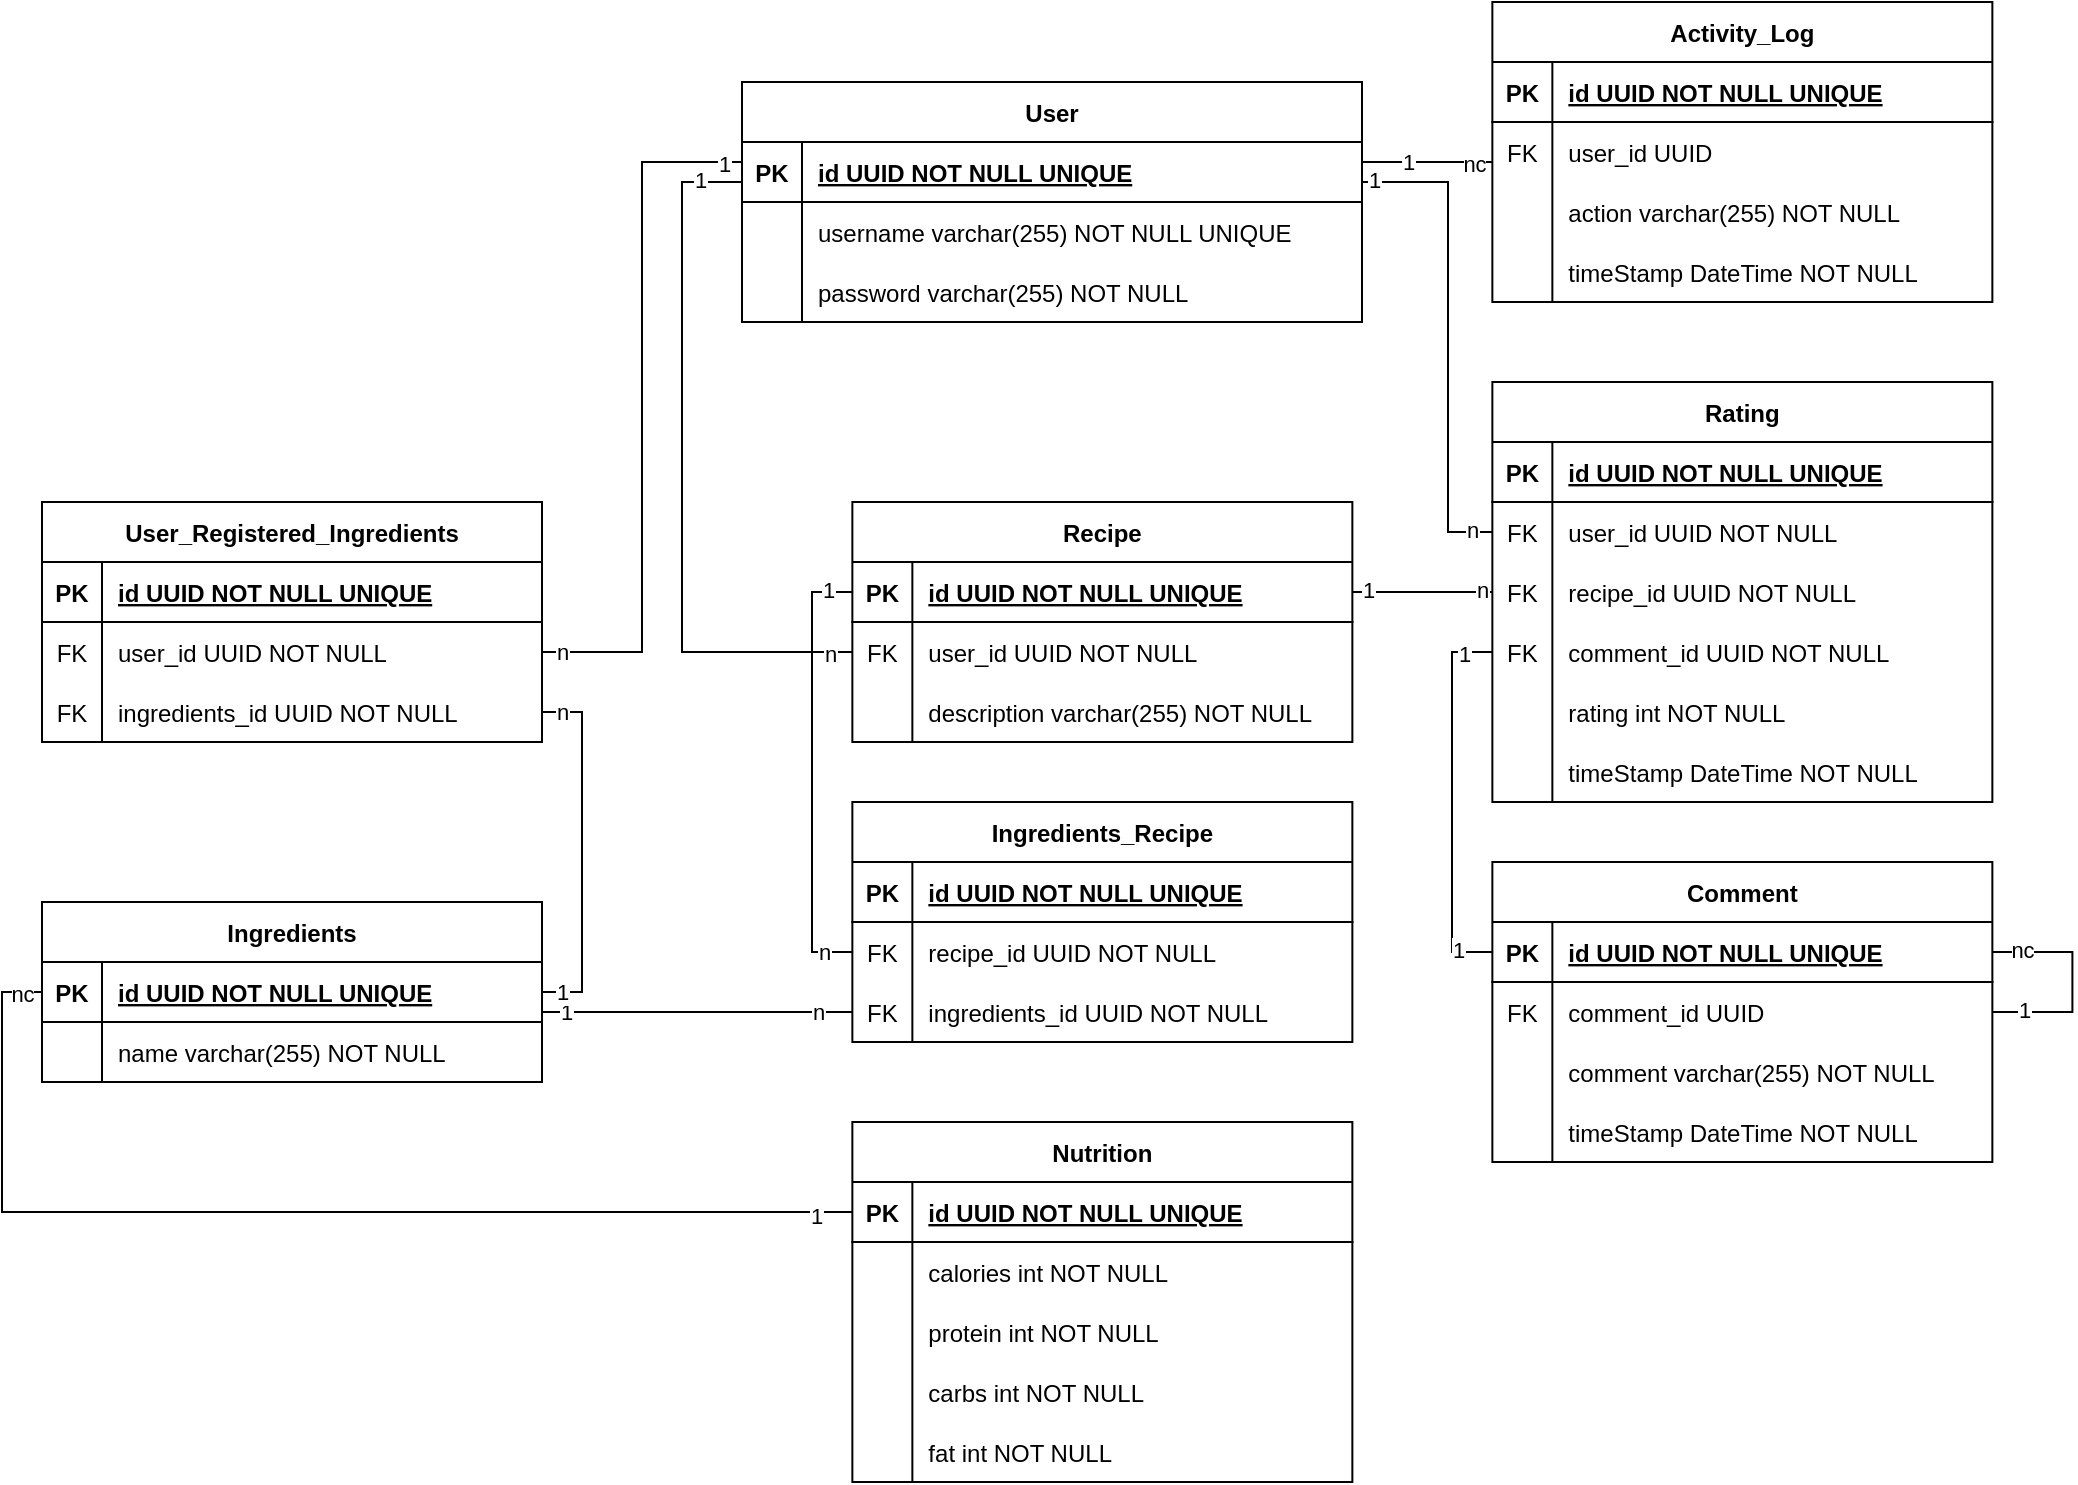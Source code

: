 <mxfile version="14.1.8" type="device"><diagram id="R2lEEEUBdFMjLlhIrx00" name="Page-1"><mxGraphModel dx="2557" dy="-127" grid="1" gridSize="10" guides="1" tooltips="1" connect="1" arrows="1" fold="1" page="1" pageScale="1" pageWidth="850" pageHeight="1100" math="0" shadow="0" extFonts="Permanent Marker^https://fonts.googleapis.com/css?family=Permanent+Marker"><root><mxCell id="0"/><mxCell id="1" parent="0"/><mxCell id="aI4nKZNqX7r0_cnOi6eB-263" value="Activity_Log" style="shape=table;startSize=30;container=1;collapsible=1;childLayout=tableLayout;fixedRows=1;rowLines=0;fontStyle=1;align=center;resizeLast=1;" parent="1" vertex="1"><mxGeometry x="245.18" y="1320" width="250" height="150" as="geometry"/></mxCell><mxCell id="aI4nKZNqX7r0_cnOi6eB-264" value="" style="shape=partialRectangle;collapsible=0;dropTarget=0;pointerEvents=0;fillColor=none;points=[[0,0.5],[1,0.5]];portConstraint=eastwest;top=0;left=0;right=0;bottom=1;" parent="aI4nKZNqX7r0_cnOi6eB-263" vertex="1"><mxGeometry y="30" width="250" height="30" as="geometry"/></mxCell><mxCell id="aI4nKZNqX7r0_cnOi6eB-265" value="PK" style="shape=partialRectangle;overflow=hidden;connectable=0;fillColor=none;top=0;left=0;bottom=0;right=0;fontStyle=1;" parent="aI4nKZNqX7r0_cnOi6eB-264" vertex="1"><mxGeometry width="30" height="30" as="geometry"/></mxCell><mxCell id="aI4nKZNqX7r0_cnOi6eB-266" value="id UUID NOT NULL UNIQUE" style="shape=partialRectangle;overflow=hidden;connectable=0;fillColor=none;top=0;left=0;bottom=0;right=0;align=left;spacingLeft=6;fontStyle=5;" parent="aI4nKZNqX7r0_cnOi6eB-264" vertex="1"><mxGeometry x="30" width="220" height="30" as="geometry"/></mxCell><mxCell id="aI4nKZNqX7r0_cnOi6eB-267" value="" style="shape=partialRectangle;collapsible=0;dropTarget=0;pointerEvents=0;fillColor=none;points=[[0,0.5],[1,0.5]];portConstraint=eastwest;top=0;left=0;right=0;bottom=0;" parent="aI4nKZNqX7r0_cnOi6eB-263" vertex="1"><mxGeometry y="60" width="250" height="30" as="geometry"/></mxCell><mxCell id="aI4nKZNqX7r0_cnOi6eB-268" value="FK" style="shape=partialRectangle;overflow=hidden;connectable=0;fillColor=none;top=0;left=0;bottom=0;right=0;" parent="aI4nKZNqX7r0_cnOi6eB-267" vertex="1"><mxGeometry width="30" height="30" as="geometry"/></mxCell><mxCell id="aI4nKZNqX7r0_cnOi6eB-269" value="user_id UUID " style="shape=partialRectangle;overflow=hidden;connectable=0;fillColor=none;top=0;left=0;bottom=0;right=0;align=left;spacingLeft=6;" parent="aI4nKZNqX7r0_cnOi6eB-267" vertex="1"><mxGeometry x="30" width="220" height="30" as="geometry"/></mxCell><mxCell id="aI4nKZNqX7r0_cnOi6eB-270" value="" style="shape=partialRectangle;collapsible=0;dropTarget=0;pointerEvents=0;fillColor=none;points=[[0,0.5],[1,0.5]];portConstraint=eastwest;top=0;left=0;right=0;bottom=0;" parent="aI4nKZNqX7r0_cnOi6eB-263" vertex="1"><mxGeometry y="90" width="250" height="30" as="geometry"/></mxCell><mxCell id="aI4nKZNqX7r0_cnOi6eB-271" value="" style="shape=partialRectangle;overflow=hidden;connectable=0;fillColor=none;top=0;left=0;bottom=0;right=0;" parent="aI4nKZNqX7r0_cnOi6eB-270" vertex="1"><mxGeometry width="30" height="30" as="geometry"/></mxCell><mxCell id="aI4nKZNqX7r0_cnOi6eB-272" value="action varchar(255) NOT NULL" style="shape=partialRectangle;overflow=hidden;connectable=0;fillColor=none;top=0;left=0;bottom=0;right=0;align=left;spacingLeft=6;" parent="aI4nKZNqX7r0_cnOi6eB-270" vertex="1"><mxGeometry x="30" width="220" height="30" as="geometry"/></mxCell><mxCell id="aI4nKZNqX7r0_cnOi6eB-273" value="" style="shape=partialRectangle;collapsible=0;dropTarget=0;pointerEvents=0;fillColor=none;points=[[0,0.5],[1,0.5]];portConstraint=eastwest;top=0;left=0;right=0;bottom=0;" parent="aI4nKZNqX7r0_cnOi6eB-263" vertex="1"><mxGeometry y="120" width="250" height="30" as="geometry"/></mxCell><mxCell id="aI4nKZNqX7r0_cnOi6eB-274" value="" style="shape=partialRectangle;overflow=hidden;connectable=0;fillColor=none;top=0;left=0;bottom=0;right=0;" parent="aI4nKZNqX7r0_cnOi6eB-273" vertex="1"><mxGeometry width="30" height="30" as="geometry"/></mxCell><mxCell id="aI4nKZNqX7r0_cnOi6eB-275" value="timeStamp DateTime NOT NULL" style="shape=partialRectangle;overflow=hidden;connectable=0;fillColor=none;top=0;left=0;bottom=0;right=0;align=left;spacingLeft=6;" parent="aI4nKZNqX7r0_cnOi6eB-273" vertex="1"><mxGeometry x="30" width="220" height="30" as="geometry"/></mxCell><mxCell id="aI4nKZNqX7r0_cnOi6eB-276" value="User" style="shape=table;startSize=30;container=1;collapsible=1;childLayout=tableLayout;fixedRows=1;rowLines=0;fontStyle=1;align=center;resizeLast=1;" parent="1" vertex="1"><mxGeometry x="-130" y="1360" width="310" height="120" as="geometry"/></mxCell><mxCell id="aI4nKZNqX7r0_cnOi6eB-277" value="" style="shape=partialRectangle;collapsible=0;dropTarget=0;pointerEvents=0;fillColor=none;points=[[0,0.5],[1,0.5]];portConstraint=eastwest;top=0;left=0;right=0;bottom=1;" parent="aI4nKZNqX7r0_cnOi6eB-276" vertex="1"><mxGeometry y="30" width="310" height="30" as="geometry"/></mxCell><mxCell id="aI4nKZNqX7r0_cnOi6eB-278" value="PK" style="shape=partialRectangle;overflow=hidden;connectable=0;fillColor=none;top=0;left=0;bottom=0;right=0;fontStyle=1;" parent="aI4nKZNqX7r0_cnOi6eB-277" vertex="1"><mxGeometry width="30" height="30" as="geometry"/></mxCell><mxCell id="aI4nKZNqX7r0_cnOi6eB-279" value="id UUID NOT NULL UNIQUE" style="shape=partialRectangle;overflow=hidden;connectable=0;fillColor=none;top=0;left=0;bottom=0;right=0;align=left;spacingLeft=6;fontStyle=5;" parent="aI4nKZNqX7r0_cnOi6eB-277" vertex="1"><mxGeometry x="30" width="280" height="30" as="geometry"/></mxCell><mxCell id="aI4nKZNqX7r0_cnOi6eB-280" value="" style="shape=partialRectangle;collapsible=0;dropTarget=0;pointerEvents=0;fillColor=none;points=[[0,0.5],[1,0.5]];portConstraint=eastwest;top=0;left=0;right=0;bottom=0;" parent="aI4nKZNqX7r0_cnOi6eB-276" vertex="1"><mxGeometry y="60" width="310" height="30" as="geometry"/></mxCell><mxCell id="aI4nKZNqX7r0_cnOi6eB-281" value="" style="shape=partialRectangle;overflow=hidden;connectable=0;fillColor=none;top=0;left=0;bottom=0;right=0;" parent="aI4nKZNqX7r0_cnOi6eB-280" vertex="1"><mxGeometry width="30" height="30" as="geometry"/></mxCell><mxCell id="aI4nKZNqX7r0_cnOi6eB-282" value="username varchar(255) NOT NULL UNIQUE " style="shape=partialRectangle;overflow=hidden;connectable=0;fillColor=none;top=0;left=0;bottom=0;right=0;align=left;spacingLeft=6;" parent="aI4nKZNqX7r0_cnOi6eB-280" vertex="1"><mxGeometry x="30" width="280" height="30" as="geometry"/></mxCell><mxCell id="aI4nKZNqX7r0_cnOi6eB-283" value="" style="shape=partialRectangle;collapsible=0;dropTarget=0;pointerEvents=0;fillColor=none;points=[[0,0.5],[1,0.5]];portConstraint=eastwest;top=0;left=0;right=0;bottom=0;" parent="aI4nKZNqX7r0_cnOi6eB-276" vertex="1"><mxGeometry y="90" width="310" height="30" as="geometry"/></mxCell><mxCell id="aI4nKZNqX7r0_cnOi6eB-284" value="" style="shape=partialRectangle;overflow=hidden;connectable=0;fillColor=none;top=0;left=0;bottom=0;right=0;" parent="aI4nKZNqX7r0_cnOi6eB-283" vertex="1"><mxGeometry width="30" height="30" as="geometry"/></mxCell><mxCell id="aI4nKZNqX7r0_cnOi6eB-285" value="password varchar(255) NOT NULL" style="shape=partialRectangle;overflow=hidden;connectable=0;fillColor=none;top=0;left=0;bottom=0;right=0;align=left;spacingLeft=6;" parent="aI4nKZNqX7r0_cnOi6eB-283" vertex="1"><mxGeometry x="30" width="280" height="30" as="geometry"/></mxCell><mxCell id="aI4nKZNqX7r0_cnOi6eB-289" value="Rating" style="shape=table;startSize=30;container=1;collapsible=1;childLayout=tableLayout;fixedRows=1;rowLines=0;fontStyle=1;align=center;resizeLast=1;" parent="1" vertex="1"><mxGeometry x="245.18" y="1510" width="250" height="210" as="geometry"/></mxCell><mxCell id="aI4nKZNqX7r0_cnOi6eB-290" value="" style="shape=partialRectangle;collapsible=0;dropTarget=0;pointerEvents=0;fillColor=none;points=[[0,0.5],[1,0.5]];portConstraint=eastwest;top=0;left=0;right=0;bottom=1;" parent="aI4nKZNqX7r0_cnOi6eB-289" vertex="1"><mxGeometry y="30" width="250" height="30" as="geometry"/></mxCell><mxCell id="aI4nKZNqX7r0_cnOi6eB-291" value="PK" style="shape=partialRectangle;overflow=hidden;connectable=0;fillColor=none;top=0;left=0;bottom=0;right=0;fontStyle=1;" parent="aI4nKZNqX7r0_cnOi6eB-290" vertex="1"><mxGeometry width="30" height="30" as="geometry"/></mxCell><mxCell id="aI4nKZNqX7r0_cnOi6eB-292" value="id UUID NOT NULL UNIQUE" style="shape=partialRectangle;overflow=hidden;connectable=0;fillColor=none;top=0;left=0;bottom=0;right=0;align=left;spacingLeft=6;fontStyle=5;" parent="aI4nKZNqX7r0_cnOi6eB-290" vertex="1"><mxGeometry x="30" width="220" height="30" as="geometry"/></mxCell><mxCell id="aI4nKZNqX7r0_cnOi6eB-293" value="" style="shape=partialRectangle;collapsible=0;dropTarget=0;pointerEvents=0;fillColor=none;points=[[0,0.5],[1,0.5]];portConstraint=eastwest;top=0;left=0;right=0;bottom=0;" parent="aI4nKZNqX7r0_cnOi6eB-289" vertex="1"><mxGeometry y="60" width="250" height="30" as="geometry"/></mxCell><mxCell id="aI4nKZNqX7r0_cnOi6eB-294" value="FK" style="shape=partialRectangle;overflow=hidden;connectable=0;fillColor=none;top=0;left=0;bottom=0;right=0;" parent="aI4nKZNqX7r0_cnOi6eB-293" vertex="1"><mxGeometry width="30" height="30" as="geometry"/></mxCell><mxCell id="aI4nKZNqX7r0_cnOi6eB-295" value="user_id UUID NOT NULL" style="shape=partialRectangle;overflow=hidden;connectable=0;fillColor=none;top=0;left=0;bottom=0;right=0;align=left;spacingLeft=6;" parent="aI4nKZNqX7r0_cnOi6eB-293" vertex="1"><mxGeometry x="30" width="220" height="30" as="geometry"/></mxCell><mxCell id="aI4nKZNqX7r0_cnOi6eB-303" value="" style="shape=partialRectangle;collapsible=0;dropTarget=0;pointerEvents=0;fillColor=none;points=[[0,0.5],[1,0.5]];portConstraint=eastwest;top=0;left=0;right=0;bottom=0;" parent="aI4nKZNqX7r0_cnOi6eB-289" vertex="1"><mxGeometry y="90" width="250" height="30" as="geometry"/></mxCell><mxCell id="aI4nKZNqX7r0_cnOi6eB-304" value="FK" style="shape=partialRectangle;overflow=hidden;connectable=0;fillColor=none;top=0;left=0;bottom=0;right=0;" parent="aI4nKZNqX7r0_cnOi6eB-303" vertex="1"><mxGeometry width="30" height="30" as="geometry"/></mxCell><mxCell id="aI4nKZNqX7r0_cnOi6eB-305" value="recipe_id UUID NOT NULL" style="shape=partialRectangle;overflow=hidden;connectable=0;fillColor=none;top=0;left=0;bottom=0;right=0;align=left;spacingLeft=6;" parent="aI4nKZNqX7r0_cnOi6eB-303" vertex="1"><mxGeometry x="30" width="220" height="30" as="geometry"/></mxCell><mxCell id="aI4nKZNqX7r0_cnOi6eB-296" value="" style="shape=partialRectangle;collapsible=0;dropTarget=0;pointerEvents=0;fillColor=none;points=[[0,0.5],[1,0.5]];portConstraint=eastwest;top=0;left=0;right=0;bottom=0;" parent="aI4nKZNqX7r0_cnOi6eB-289" vertex="1"><mxGeometry y="120" width="250" height="30" as="geometry"/></mxCell><mxCell id="aI4nKZNqX7r0_cnOi6eB-297" value="FK" style="shape=partialRectangle;overflow=hidden;connectable=0;fillColor=none;top=0;left=0;bottom=0;right=0;" parent="aI4nKZNqX7r0_cnOi6eB-296" vertex="1"><mxGeometry width="30" height="30" as="geometry"/></mxCell><mxCell id="aI4nKZNqX7r0_cnOi6eB-298" value="comment_id UUID NOT NULL " style="shape=partialRectangle;overflow=hidden;connectable=0;fillColor=none;top=0;left=0;bottom=0;right=0;align=left;spacingLeft=6;" parent="aI4nKZNqX7r0_cnOi6eB-296" vertex="1"><mxGeometry x="30" width="220" height="30" as="geometry"/></mxCell><mxCell id="aI4nKZNqX7r0_cnOi6eB-299" value="" style="shape=partialRectangle;collapsible=0;dropTarget=0;pointerEvents=0;fillColor=none;points=[[0,0.5],[1,0.5]];portConstraint=eastwest;top=0;left=0;right=0;bottom=0;" parent="aI4nKZNqX7r0_cnOi6eB-289" vertex="1"><mxGeometry y="150" width="250" height="30" as="geometry"/></mxCell><mxCell id="aI4nKZNqX7r0_cnOi6eB-300" value="" style="shape=partialRectangle;overflow=hidden;connectable=0;fillColor=none;top=0;left=0;bottom=0;right=0;" parent="aI4nKZNqX7r0_cnOi6eB-299" vertex="1"><mxGeometry width="30" height="30" as="geometry"/></mxCell><mxCell id="aI4nKZNqX7r0_cnOi6eB-301" value="rating int NOT NULL" style="shape=partialRectangle;overflow=hidden;connectable=0;fillColor=none;top=0;left=0;bottom=0;right=0;align=left;spacingLeft=6;" parent="aI4nKZNqX7r0_cnOi6eB-299" vertex="1"><mxGeometry x="30" width="220" height="30" as="geometry"/></mxCell><mxCell id="aI4nKZNqX7r0_cnOi6eB-306" value="" style="shape=partialRectangle;collapsible=0;dropTarget=0;pointerEvents=0;fillColor=none;points=[[0,0.5],[1,0.5]];portConstraint=eastwest;top=0;left=0;right=0;bottom=0;" parent="aI4nKZNqX7r0_cnOi6eB-289" vertex="1"><mxGeometry y="180" width="250" height="30" as="geometry"/></mxCell><mxCell id="aI4nKZNqX7r0_cnOi6eB-307" value="" style="shape=partialRectangle;overflow=hidden;connectable=0;fillColor=none;top=0;left=0;bottom=0;right=0;" parent="aI4nKZNqX7r0_cnOi6eB-306" vertex="1"><mxGeometry width="30" height="30" as="geometry"/></mxCell><mxCell id="aI4nKZNqX7r0_cnOi6eB-308" value="timeStamp DateTime NOT NULL" style="shape=partialRectangle;overflow=hidden;connectable=0;fillColor=none;top=0;left=0;bottom=0;right=0;align=left;spacingLeft=6;" parent="aI4nKZNqX7r0_cnOi6eB-306" vertex="1"><mxGeometry x="30" width="220" height="30" as="geometry"/></mxCell><mxCell id="aI4nKZNqX7r0_cnOi6eB-310" value="Recipe" style="shape=table;startSize=30;container=1;collapsible=1;childLayout=tableLayout;fixedRows=1;rowLines=0;fontStyle=1;align=center;resizeLast=1;" parent="1" vertex="1"><mxGeometry x="-74.82" y="1570" width="250" height="120" as="geometry"/></mxCell><mxCell id="aI4nKZNqX7r0_cnOi6eB-311" value="" style="shape=partialRectangle;collapsible=0;dropTarget=0;pointerEvents=0;fillColor=none;points=[[0,0.5],[1,0.5]];portConstraint=eastwest;top=0;left=0;right=0;bottom=1;" parent="aI4nKZNqX7r0_cnOi6eB-310" vertex="1"><mxGeometry y="30" width="250" height="30" as="geometry"/></mxCell><mxCell id="aI4nKZNqX7r0_cnOi6eB-312" value="PK" style="shape=partialRectangle;overflow=hidden;connectable=0;fillColor=none;top=0;left=0;bottom=0;right=0;fontStyle=1;" parent="aI4nKZNqX7r0_cnOi6eB-311" vertex="1"><mxGeometry width="30" height="30" as="geometry"/></mxCell><mxCell id="aI4nKZNqX7r0_cnOi6eB-313" value="id UUID NOT NULL UNIQUE" style="shape=partialRectangle;overflow=hidden;connectable=0;fillColor=none;top=0;left=0;bottom=0;right=0;align=left;spacingLeft=6;fontStyle=5;" parent="aI4nKZNqX7r0_cnOi6eB-311" vertex="1"><mxGeometry x="30" width="220" height="30" as="geometry"/></mxCell><mxCell id="aI4nKZNqX7r0_cnOi6eB-314" value="" style="shape=partialRectangle;collapsible=0;dropTarget=0;pointerEvents=0;fillColor=none;points=[[0,0.5],[1,0.5]];portConstraint=eastwest;top=0;left=0;right=0;bottom=0;" parent="aI4nKZNqX7r0_cnOi6eB-310" vertex="1"><mxGeometry y="60" width="250" height="30" as="geometry"/></mxCell><mxCell id="aI4nKZNqX7r0_cnOi6eB-315" value="FK" style="shape=partialRectangle;overflow=hidden;connectable=0;fillColor=none;top=0;left=0;bottom=0;right=0;" parent="aI4nKZNqX7r0_cnOi6eB-314" vertex="1"><mxGeometry width="30" height="30" as="geometry"/></mxCell><mxCell id="aI4nKZNqX7r0_cnOi6eB-316" value="user_id UUID NOT NULL" style="shape=partialRectangle;overflow=hidden;connectable=0;fillColor=none;top=0;left=0;bottom=0;right=0;align=left;spacingLeft=6;" parent="aI4nKZNqX7r0_cnOi6eB-314" vertex="1"><mxGeometry x="30" width="220" height="30" as="geometry"/></mxCell><mxCell id="aI4nKZNqX7r0_cnOi6eB-320" value="" style="shape=partialRectangle;collapsible=0;dropTarget=0;pointerEvents=0;fillColor=none;points=[[0,0.5],[1,0.5]];portConstraint=eastwest;top=0;left=0;right=0;bottom=0;" parent="aI4nKZNqX7r0_cnOi6eB-310" vertex="1"><mxGeometry y="90" width="250" height="30" as="geometry"/></mxCell><mxCell id="aI4nKZNqX7r0_cnOi6eB-321" value="" style="shape=partialRectangle;overflow=hidden;connectable=0;fillColor=none;top=0;left=0;bottom=0;right=0;" parent="aI4nKZNqX7r0_cnOi6eB-320" vertex="1"><mxGeometry width="30" height="30" as="geometry"/></mxCell><mxCell id="aI4nKZNqX7r0_cnOi6eB-322" value="description varchar(255) NOT NULL" style="shape=partialRectangle;overflow=hidden;connectable=0;fillColor=none;top=0;left=0;bottom=0;right=0;align=left;spacingLeft=6;" parent="aI4nKZNqX7r0_cnOi6eB-320" vertex="1"><mxGeometry x="30" width="220" height="30" as="geometry"/></mxCell><mxCell id="aI4nKZNqX7r0_cnOi6eB-329" value="Comment" style="shape=table;startSize=30;container=1;collapsible=1;childLayout=tableLayout;fixedRows=1;rowLines=0;fontStyle=1;align=center;resizeLast=1;" parent="1" vertex="1"><mxGeometry x="245.18" y="1750" width="250" height="150" as="geometry"/></mxCell><mxCell id="aI4nKZNqX7r0_cnOi6eB-330" value="" style="shape=partialRectangle;collapsible=0;dropTarget=0;pointerEvents=0;fillColor=none;points=[[0,0.5],[1,0.5]];portConstraint=eastwest;top=0;left=0;right=0;bottom=1;" parent="aI4nKZNqX7r0_cnOi6eB-329" vertex="1"><mxGeometry y="30" width="250" height="30" as="geometry"/></mxCell><mxCell id="aI4nKZNqX7r0_cnOi6eB-331" value="PK" style="shape=partialRectangle;overflow=hidden;connectable=0;fillColor=none;top=0;left=0;bottom=0;right=0;fontStyle=1;" parent="aI4nKZNqX7r0_cnOi6eB-330" vertex="1"><mxGeometry width="30" height="30" as="geometry"/></mxCell><mxCell id="aI4nKZNqX7r0_cnOi6eB-332" value="id UUID NOT NULL UNIQUE" style="shape=partialRectangle;overflow=hidden;connectable=0;fillColor=none;top=0;left=0;bottom=0;right=0;align=left;spacingLeft=6;fontStyle=5;" parent="aI4nKZNqX7r0_cnOi6eB-330" vertex="1"><mxGeometry x="30" width="220" height="30" as="geometry"/></mxCell><mxCell id="aI4nKZNqX7r0_cnOi6eB-359" style="edgeStyle=orthogonalEdgeStyle;rounded=0;orthogonalLoop=1;jettySize=auto;html=1;endArrow=none;endFill=0;" parent="aI4nKZNqX7r0_cnOi6eB-329" source="aI4nKZNqX7r0_cnOi6eB-339" target="aI4nKZNqX7r0_cnOi6eB-330" edge="1"><mxGeometry relative="1" as="geometry"><Array as="points"><mxPoint x="290" y="75"/><mxPoint x="290" y="45"/></Array></mxGeometry></mxCell><mxCell id="aI4nKZNqX7r0_cnOi6eB-360" value="nc" style="edgeLabel;html=1;align=center;verticalAlign=middle;resizable=0;points=[];" parent="aI4nKZNqX7r0_cnOi6eB-359" vertex="1" connectable="0"><mxGeometry x="0.734" y="-1" relative="1" as="geometry"><mxPoint as="offset"/></mxGeometry></mxCell><mxCell id="aI4nKZNqX7r0_cnOi6eB-361" value="1" style="edgeLabel;html=1;align=center;verticalAlign=middle;resizable=0;points=[];" parent="aI4nKZNqX7r0_cnOi6eB-359" vertex="1" connectable="0"><mxGeometry x="-0.705" y="1" relative="1" as="geometry"><mxPoint as="offset"/></mxGeometry></mxCell><mxCell id="aI4nKZNqX7r0_cnOi6eB-339" value="" style="shape=partialRectangle;collapsible=0;dropTarget=0;pointerEvents=0;fillColor=none;points=[[0,0.5],[1,0.5]];portConstraint=eastwest;top=0;left=0;right=0;bottom=0;" parent="aI4nKZNqX7r0_cnOi6eB-329" vertex="1"><mxGeometry y="60" width="250" height="30" as="geometry"/></mxCell><mxCell id="aI4nKZNqX7r0_cnOi6eB-340" value="FK" style="shape=partialRectangle;overflow=hidden;connectable=0;fillColor=none;top=0;left=0;bottom=0;right=0;" parent="aI4nKZNqX7r0_cnOi6eB-339" vertex="1"><mxGeometry width="30" height="30" as="geometry"/></mxCell><mxCell id="aI4nKZNqX7r0_cnOi6eB-341" value="comment_id UUID" style="shape=partialRectangle;overflow=hidden;connectable=0;fillColor=none;top=0;left=0;bottom=0;right=0;align=left;spacingLeft=6;" parent="aI4nKZNqX7r0_cnOi6eB-339" vertex="1"><mxGeometry x="30" width="220" height="30" as="geometry"/></mxCell><mxCell id="aI4nKZNqX7r0_cnOi6eB-345" value="" style="shape=partialRectangle;collapsible=0;dropTarget=0;pointerEvents=0;fillColor=none;points=[[0,0.5],[1,0.5]];portConstraint=eastwest;top=0;left=0;right=0;bottom=0;" parent="aI4nKZNqX7r0_cnOi6eB-329" vertex="1"><mxGeometry y="90" width="250" height="30" as="geometry"/></mxCell><mxCell id="aI4nKZNqX7r0_cnOi6eB-346" value="" style="shape=partialRectangle;overflow=hidden;connectable=0;fillColor=none;top=0;left=0;bottom=0;right=0;" parent="aI4nKZNqX7r0_cnOi6eB-345" vertex="1"><mxGeometry width="30" height="30" as="geometry"/></mxCell><mxCell id="aI4nKZNqX7r0_cnOi6eB-347" value="comment varchar(255) NOT NULL" style="shape=partialRectangle;overflow=hidden;connectable=0;fillColor=none;top=0;left=0;bottom=0;right=0;align=left;spacingLeft=6;" parent="aI4nKZNqX7r0_cnOi6eB-345" vertex="1"><mxGeometry x="30" width="220" height="30" as="geometry"/></mxCell><mxCell id="aI4nKZNqX7r0_cnOi6eB-348" value="" style="shape=partialRectangle;collapsible=0;dropTarget=0;pointerEvents=0;fillColor=none;points=[[0,0.5],[1,0.5]];portConstraint=eastwest;top=0;left=0;right=0;bottom=0;" parent="aI4nKZNqX7r0_cnOi6eB-329" vertex="1"><mxGeometry y="120" width="250" height="30" as="geometry"/></mxCell><mxCell id="aI4nKZNqX7r0_cnOi6eB-349" value="" style="shape=partialRectangle;overflow=hidden;connectable=0;fillColor=none;top=0;left=0;bottom=0;right=0;" parent="aI4nKZNqX7r0_cnOi6eB-348" vertex="1"><mxGeometry width="30" height="30" as="geometry"/></mxCell><mxCell id="aI4nKZNqX7r0_cnOi6eB-350" value="timeStamp DateTime NOT NULL" style="shape=partialRectangle;overflow=hidden;connectable=0;fillColor=none;top=0;left=0;bottom=0;right=0;align=left;spacingLeft=6;" parent="aI4nKZNqX7r0_cnOi6eB-348" vertex="1"><mxGeometry x="30" width="220" height="30" as="geometry"/></mxCell><mxCell id="aI4nKZNqX7r0_cnOi6eB-362" style="edgeStyle=orthogonalEdgeStyle;rounded=0;orthogonalLoop=1;jettySize=auto;html=1;endArrow=none;endFill=0;" parent="1" source="aI4nKZNqX7r0_cnOi6eB-296" target="aI4nKZNqX7r0_cnOi6eB-330" edge="1"><mxGeometry relative="1" as="geometry"><Array as="points"><mxPoint x="225" y="1645"/><mxPoint x="225" y="1795"/></Array></mxGeometry></mxCell><mxCell id="aI4nKZNqX7r0_cnOi6eB-363" value="1" style="edgeLabel;html=1;align=center;verticalAlign=middle;resizable=0;points=[];" parent="aI4nKZNqX7r0_cnOi6eB-362" vertex="1" connectable="0"><mxGeometry x="0.819" y="1" relative="1" as="geometry"><mxPoint as="offset"/></mxGeometry></mxCell><mxCell id="aI4nKZNqX7r0_cnOi6eB-364" value="1" style="edgeLabel;html=1;align=center;verticalAlign=middle;resizable=0;points=[];" parent="aI4nKZNqX7r0_cnOi6eB-362" vertex="1" connectable="0"><mxGeometry x="-0.854" y="1" relative="1" as="geometry"><mxPoint as="offset"/></mxGeometry></mxCell><mxCell id="aI4nKZNqX7r0_cnOi6eB-365" style="edgeStyle=orthogonalEdgeStyle;rounded=0;orthogonalLoop=1;jettySize=auto;html=1;endArrow=none;endFill=0;" parent="1" source="aI4nKZNqX7r0_cnOi6eB-303" target="aI4nKZNqX7r0_cnOi6eB-311" edge="1"><mxGeometry relative="1" as="geometry"/></mxCell><mxCell id="aI4nKZNqX7r0_cnOi6eB-366" value="n" style="edgeLabel;html=1;align=center;verticalAlign=middle;resizable=0;points=[];" parent="aI4nKZNqX7r0_cnOi6eB-365" vertex="1" connectable="0"><mxGeometry x="-0.85" y="-1" relative="1" as="geometry"><mxPoint as="offset"/></mxGeometry></mxCell><mxCell id="aI4nKZNqX7r0_cnOi6eB-367" value="1" style="edgeLabel;html=1;align=center;verticalAlign=middle;resizable=0;points=[];" parent="aI4nKZNqX7r0_cnOi6eB-365" vertex="1" connectable="0"><mxGeometry x="0.893" y="-1" relative="1" as="geometry"><mxPoint x="3.71" as="offset"/></mxGeometry></mxCell><mxCell id="aI4nKZNqX7r0_cnOi6eB-368" style="edgeStyle=orthogonalEdgeStyle;rounded=0;orthogonalLoop=1;jettySize=auto;html=1;entryX=1;entryY=0.5;entryDx=0;entryDy=0;endArrow=none;endFill=0;" parent="1" source="aI4nKZNqX7r0_cnOi6eB-293" target="aI4nKZNqX7r0_cnOi6eB-277" edge="1"><mxGeometry relative="1" as="geometry"><Array as="points"><mxPoint x="223" y="1585"/><mxPoint x="223" y="1410"/><mxPoint x="180" y="1410"/></Array></mxGeometry></mxCell><mxCell id="aI4nKZNqX7r0_cnOi6eB-369" value="n" style="edgeLabel;html=1;align=center;verticalAlign=middle;resizable=0;points=[];" parent="aI4nKZNqX7r0_cnOi6eB-368" vertex="1" connectable="0"><mxGeometry x="-0.863" y="-1" relative="1" as="geometry"><mxPoint x="6.19" as="offset"/></mxGeometry></mxCell><mxCell id="aI4nKZNqX7r0_cnOi6eB-370" value="1" style="edgeLabel;html=1;align=center;verticalAlign=middle;resizable=0;points=[];" parent="aI4nKZNqX7r0_cnOi6eB-368" vertex="1" connectable="0"><mxGeometry x="0.856" y="-1" relative="1" as="geometry"><mxPoint x="-7.14" as="offset"/></mxGeometry></mxCell><mxCell id="aI4nKZNqX7r0_cnOi6eB-371" value="User_Registered_Ingredients" style="shape=table;startSize=30;container=1;collapsible=1;childLayout=tableLayout;fixedRows=1;rowLines=0;fontStyle=1;align=center;resizeLast=1;" parent="1" vertex="1"><mxGeometry x="-480" y="1570" width="250" height="120" as="geometry"/></mxCell><mxCell id="aI4nKZNqX7r0_cnOi6eB-372" value="" style="shape=partialRectangle;collapsible=0;dropTarget=0;pointerEvents=0;fillColor=none;points=[[0,0.5],[1,0.5]];portConstraint=eastwest;top=0;left=0;right=0;bottom=1;" parent="aI4nKZNqX7r0_cnOi6eB-371" vertex="1"><mxGeometry y="30" width="250" height="30" as="geometry"/></mxCell><mxCell id="aI4nKZNqX7r0_cnOi6eB-373" value="PK" style="shape=partialRectangle;overflow=hidden;connectable=0;fillColor=none;top=0;left=0;bottom=0;right=0;fontStyle=1;" parent="aI4nKZNqX7r0_cnOi6eB-372" vertex="1"><mxGeometry width="30" height="30" as="geometry"/></mxCell><mxCell id="aI4nKZNqX7r0_cnOi6eB-374" value="id UUID NOT NULL UNIQUE" style="shape=partialRectangle;overflow=hidden;connectable=0;fillColor=none;top=0;left=0;bottom=0;right=0;align=left;spacingLeft=6;fontStyle=5;" parent="aI4nKZNqX7r0_cnOi6eB-372" vertex="1"><mxGeometry x="30" width="220" height="30" as="geometry"/></mxCell><mxCell id="aI4nKZNqX7r0_cnOi6eB-375" value="" style="shape=partialRectangle;collapsible=0;dropTarget=0;pointerEvents=0;fillColor=none;points=[[0,0.5],[1,0.5]];portConstraint=eastwest;top=0;left=0;right=0;bottom=0;" parent="aI4nKZNqX7r0_cnOi6eB-371" vertex="1"><mxGeometry y="60" width="250" height="30" as="geometry"/></mxCell><mxCell id="aI4nKZNqX7r0_cnOi6eB-376" value="FK" style="shape=partialRectangle;overflow=hidden;connectable=0;fillColor=none;top=0;left=0;bottom=0;right=0;" parent="aI4nKZNqX7r0_cnOi6eB-375" vertex="1"><mxGeometry width="30" height="30" as="geometry"/></mxCell><mxCell id="aI4nKZNqX7r0_cnOi6eB-377" value="user_id UUID NOT NULL" style="shape=partialRectangle;overflow=hidden;connectable=0;fillColor=none;top=0;left=0;bottom=0;right=0;align=left;spacingLeft=6;" parent="aI4nKZNqX7r0_cnOi6eB-375" vertex="1"><mxGeometry x="30" width="220" height="30" as="geometry"/></mxCell><mxCell id="aI4nKZNqX7r0_cnOi6eB-378" value="" style="shape=partialRectangle;collapsible=0;dropTarget=0;pointerEvents=0;fillColor=none;points=[[0,0.5],[1,0.5]];portConstraint=eastwest;top=0;left=0;right=0;bottom=0;" parent="aI4nKZNqX7r0_cnOi6eB-371" vertex="1"><mxGeometry y="90" width="250" height="30" as="geometry"/></mxCell><mxCell id="aI4nKZNqX7r0_cnOi6eB-379" value="FK" style="shape=partialRectangle;overflow=hidden;connectable=0;fillColor=none;top=0;left=0;bottom=0;right=0;" parent="aI4nKZNqX7r0_cnOi6eB-378" vertex="1"><mxGeometry width="30" height="30" as="geometry"/></mxCell><mxCell id="aI4nKZNqX7r0_cnOi6eB-380" value="ingredients_id UUID NOT NULL" style="shape=partialRectangle;overflow=hidden;connectable=0;fillColor=none;top=0;left=0;bottom=0;right=0;align=left;spacingLeft=6;" parent="aI4nKZNqX7r0_cnOi6eB-378" vertex="1"><mxGeometry x="30" width="220" height="30" as="geometry"/></mxCell><mxCell id="aI4nKZNqX7r0_cnOi6eB-381" value="Ingredients" style="shape=table;startSize=30;container=1;collapsible=1;childLayout=tableLayout;fixedRows=1;rowLines=0;fontStyle=1;align=center;resizeLast=1;" parent="1" vertex="1"><mxGeometry x="-480" y="1770" width="250" height="90" as="geometry"/></mxCell><mxCell id="aI4nKZNqX7r0_cnOi6eB-382" value="" style="shape=partialRectangle;collapsible=0;dropTarget=0;pointerEvents=0;fillColor=none;points=[[0,0.5],[1,0.5]];portConstraint=eastwest;top=0;left=0;right=0;bottom=1;" parent="aI4nKZNqX7r0_cnOi6eB-381" vertex="1"><mxGeometry y="30" width="250" height="30" as="geometry"/></mxCell><mxCell id="aI4nKZNqX7r0_cnOi6eB-383" value="PK" style="shape=partialRectangle;overflow=hidden;connectable=0;fillColor=none;top=0;left=0;bottom=0;right=0;fontStyle=1;" parent="aI4nKZNqX7r0_cnOi6eB-382" vertex="1"><mxGeometry width="30" height="30" as="geometry"/></mxCell><mxCell id="aI4nKZNqX7r0_cnOi6eB-384" value="id UUID NOT NULL UNIQUE" style="shape=partialRectangle;overflow=hidden;connectable=0;fillColor=none;top=0;left=0;bottom=0;right=0;align=left;spacingLeft=6;fontStyle=5;" parent="aI4nKZNqX7r0_cnOi6eB-382" vertex="1"><mxGeometry x="30" width="220" height="30" as="geometry"/></mxCell><mxCell id="aI4nKZNqX7r0_cnOi6eB-385" value="" style="shape=partialRectangle;collapsible=0;dropTarget=0;pointerEvents=0;fillColor=none;points=[[0,0.5],[1,0.5]];portConstraint=eastwest;top=0;left=0;right=0;bottom=0;" parent="aI4nKZNqX7r0_cnOi6eB-381" vertex="1"><mxGeometry y="60" width="250" height="30" as="geometry"/></mxCell><mxCell id="aI4nKZNqX7r0_cnOi6eB-386" value="" style="shape=partialRectangle;overflow=hidden;connectable=0;fillColor=none;top=0;left=0;bottom=0;right=0;" parent="aI4nKZNqX7r0_cnOi6eB-385" vertex="1"><mxGeometry width="30" height="30" as="geometry"/></mxCell><mxCell id="aI4nKZNqX7r0_cnOi6eB-387" value="name varchar(255) NOT NULL" style="shape=partialRectangle;overflow=hidden;connectable=0;fillColor=none;top=0;left=0;bottom=0;right=0;align=left;spacingLeft=6;" parent="aI4nKZNqX7r0_cnOi6eB-385" vertex="1"><mxGeometry x="30" width="220" height="30" as="geometry"/></mxCell><mxCell id="aI4nKZNqX7r0_cnOi6eB-391" value="Ingredients_Recipe" style="shape=table;startSize=30;container=1;collapsible=1;childLayout=tableLayout;fixedRows=1;rowLines=0;fontStyle=1;align=center;resizeLast=1;" parent="1" vertex="1"><mxGeometry x="-74.82" y="1720" width="250" height="120" as="geometry"/></mxCell><mxCell id="aI4nKZNqX7r0_cnOi6eB-392" value="" style="shape=partialRectangle;collapsible=0;dropTarget=0;pointerEvents=0;fillColor=none;points=[[0,0.5],[1,0.5]];portConstraint=eastwest;top=0;left=0;right=0;bottom=1;" parent="aI4nKZNqX7r0_cnOi6eB-391" vertex="1"><mxGeometry y="30" width="250" height="30" as="geometry"/></mxCell><mxCell id="aI4nKZNqX7r0_cnOi6eB-393" value="PK" style="shape=partialRectangle;overflow=hidden;connectable=0;fillColor=none;top=0;left=0;bottom=0;right=0;fontStyle=1;" parent="aI4nKZNqX7r0_cnOi6eB-392" vertex="1"><mxGeometry width="30" height="30" as="geometry"/></mxCell><mxCell id="aI4nKZNqX7r0_cnOi6eB-394" value="id UUID NOT NULL UNIQUE" style="shape=partialRectangle;overflow=hidden;connectable=0;fillColor=none;top=0;left=0;bottom=0;right=0;align=left;spacingLeft=6;fontStyle=5;" parent="aI4nKZNqX7r0_cnOi6eB-392" vertex="1"><mxGeometry x="30" width="220" height="30" as="geometry"/></mxCell><mxCell id="aI4nKZNqX7r0_cnOi6eB-398" value="" style="shape=partialRectangle;collapsible=0;dropTarget=0;pointerEvents=0;fillColor=none;points=[[0,0.5],[1,0.5]];portConstraint=eastwest;top=0;left=0;right=0;bottom=0;" parent="aI4nKZNqX7r0_cnOi6eB-391" vertex="1"><mxGeometry y="60" width="250" height="30" as="geometry"/></mxCell><mxCell id="aI4nKZNqX7r0_cnOi6eB-399" value="FK" style="shape=partialRectangle;overflow=hidden;connectable=0;fillColor=none;top=0;left=0;bottom=0;right=0;" parent="aI4nKZNqX7r0_cnOi6eB-398" vertex="1"><mxGeometry width="30" height="30" as="geometry"/></mxCell><mxCell id="aI4nKZNqX7r0_cnOi6eB-400" value="recipe_id UUID NOT NULL" style="shape=partialRectangle;overflow=hidden;connectable=0;fillColor=none;top=0;left=0;bottom=0;right=0;align=left;spacingLeft=6;" parent="aI4nKZNqX7r0_cnOi6eB-398" vertex="1"><mxGeometry x="30" width="220" height="30" as="geometry"/></mxCell><mxCell id="aI4nKZNqX7r0_cnOi6eB-395" value="" style="shape=partialRectangle;collapsible=0;dropTarget=0;pointerEvents=0;fillColor=none;points=[[0,0.5],[1,0.5]];portConstraint=eastwest;top=0;left=0;right=0;bottom=0;" parent="aI4nKZNqX7r0_cnOi6eB-391" vertex="1"><mxGeometry y="90" width="250" height="30" as="geometry"/></mxCell><mxCell id="aI4nKZNqX7r0_cnOi6eB-396" value="FK" style="shape=partialRectangle;overflow=hidden;connectable=0;fillColor=none;top=0;left=0;bottom=0;right=0;" parent="aI4nKZNqX7r0_cnOi6eB-395" vertex="1"><mxGeometry width="30" height="30" as="geometry"/></mxCell><mxCell id="aI4nKZNqX7r0_cnOi6eB-397" value="ingredients_id UUID NOT NULL" style="shape=partialRectangle;overflow=hidden;connectable=0;fillColor=none;top=0;left=0;bottom=0;right=0;align=left;spacingLeft=6;" parent="aI4nKZNqX7r0_cnOi6eB-395" vertex="1"><mxGeometry x="30" width="220" height="30" as="geometry"/></mxCell><mxCell id="aI4nKZNqX7r0_cnOi6eB-401" style="edgeStyle=orthogonalEdgeStyle;rounded=0;orthogonalLoop=1;jettySize=auto;html=1;endArrow=none;endFill=0;" parent="1" source="aI4nKZNqX7r0_cnOi6eB-398" target="aI4nKZNqX7r0_cnOi6eB-311" edge="1"><mxGeometry relative="1" as="geometry"><Array as="points"><mxPoint x="-95" y="1795"/><mxPoint x="-95" y="1615"/></Array></mxGeometry></mxCell><mxCell id="aI4nKZNqX7r0_cnOi6eB-402" value="n" style="edgeLabel;html=1;align=center;verticalAlign=middle;resizable=0;points=[];" parent="aI4nKZNqX7r0_cnOi6eB-401" vertex="1" connectable="0"><mxGeometry x="-0.953" relative="1" as="geometry"><mxPoint x="-9.47" as="offset"/></mxGeometry></mxCell><mxCell id="aI4nKZNqX7r0_cnOi6eB-403" value="1" style="edgeLabel;html=1;align=center;verticalAlign=middle;resizable=0;points=[];" parent="aI4nKZNqX7r0_cnOi6eB-401" vertex="1" connectable="0"><mxGeometry x="0.882" y="1" relative="1" as="geometry"><mxPoint as="offset"/></mxGeometry></mxCell><mxCell id="aI4nKZNqX7r0_cnOi6eB-404" style="edgeStyle=orthogonalEdgeStyle;rounded=0;orthogonalLoop=1;jettySize=auto;html=1;endArrow=none;endFill=0;" parent="1" source="aI4nKZNqX7r0_cnOi6eB-395" target="aI4nKZNqX7r0_cnOi6eB-382" edge="1"><mxGeometry relative="1" as="geometry"><Array as="points"><mxPoint x="-180" y="1825"/><mxPoint x="-180" y="1825"/></Array></mxGeometry></mxCell><mxCell id="aI4nKZNqX7r0_cnOi6eB-405" value="n" style="edgeLabel;html=1;align=center;verticalAlign=middle;resizable=0;points=[];" parent="aI4nKZNqX7r0_cnOi6eB-404" vertex="1" connectable="0"><mxGeometry x="-0.905" relative="1" as="geometry"><mxPoint x="-9.94" as="offset"/></mxGeometry></mxCell><mxCell id="aI4nKZNqX7r0_cnOi6eB-406" value="1" style="edgeLabel;html=1;align=center;verticalAlign=middle;resizable=0;points=[];" parent="aI4nKZNqX7r0_cnOi6eB-404" vertex="1" connectable="0"><mxGeometry x="0.928" relative="1" as="geometry"><mxPoint x="5.68" as="offset"/></mxGeometry></mxCell><mxCell id="aI4nKZNqX7r0_cnOi6eB-417" value="Nutrition" style="shape=table;startSize=30;container=1;collapsible=1;childLayout=tableLayout;fixedRows=1;rowLines=0;fontStyle=1;align=center;resizeLast=1;" parent="1" vertex="1"><mxGeometry x="-74.82" y="1880" width="250" height="180" as="geometry"/></mxCell><mxCell id="aI4nKZNqX7r0_cnOi6eB-418" value="" style="shape=partialRectangle;collapsible=0;dropTarget=0;pointerEvents=0;fillColor=none;points=[[0,0.5],[1,0.5]];portConstraint=eastwest;top=0;left=0;right=0;bottom=1;" parent="aI4nKZNqX7r0_cnOi6eB-417" vertex="1"><mxGeometry y="30" width="250" height="30" as="geometry"/></mxCell><mxCell id="aI4nKZNqX7r0_cnOi6eB-419" value="PK" style="shape=partialRectangle;overflow=hidden;connectable=0;fillColor=none;top=0;left=0;bottom=0;right=0;fontStyle=1;" parent="aI4nKZNqX7r0_cnOi6eB-418" vertex="1"><mxGeometry width="30" height="30" as="geometry"><mxRectangle width="30" height="30" as="alternateBounds"/></mxGeometry></mxCell><mxCell id="aI4nKZNqX7r0_cnOi6eB-420" value="id UUID NOT NULL UNIQUE" style="shape=partialRectangle;overflow=hidden;connectable=0;fillColor=none;top=0;left=0;bottom=0;right=0;align=left;spacingLeft=6;fontStyle=5;" parent="aI4nKZNqX7r0_cnOi6eB-418" vertex="1"><mxGeometry x="30" width="220" height="30" as="geometry"><mxRectangle width="220" height="30" as="alternateBounds"/></mxGeometry></mxCell><mxCell id="aI4nKZNqX7r0_cnOi6eB-421" value="" style="shape=partialRectangle;collapsible=0;dropTarget=0;pointerEvents=0;fillColor=none;points=[[0,0.5],[1,0.5]];portConstraint=eastwest;top=0;left=0;right=0;bottom=0;" parent="aI4nKZNqX7r0_cnOi6eB-417" vertex="1"><mxGeometry y="60" width="250" height="30" as="geometry"/></mxCell><mxCell id="aI4nKZNqX7r0_cnOi6eB-422" value="" style="shape=partialRectangle;overflow=hidden;connectable=0;fillColor=none;top=0;left=0;bottom=0;right=0;" parent="aI4nKZNqX7r0_cnOi6eB-421" vertex="1"><mxGeometry width="30" height="30" as="geometry"><mxRectangle width="30" height="30" as="alternateBounds"/></mxGeometry></mxCell><mxCell id="aI4nKZNqX7r0_cnOi6eB-423" value="calories int NOT NULL" style="shape=partialRectangle;overflow=hidden;connectable=0;fillColor=none;top=0;left=0;bottom=0;right=0;align=left;spacingLeft=6;" parent="aI4nKZNqX7r0_cnOi6eB-421" vertex="1"><mxGeometry x="30" width="220" height="30" as="geometry"><mxRectangle width="220" height="30" as="alternateBounds"/></mxGeometry></mxCell><mxCell id="aI4nKZNqX7r0_cnOi6eB-424" value="" style="shape=partialRectangle;collapsible=0;dropTarget=0;pointerEvents=0;fillColor=none;points=[[0,0.5],[1,0.5]];portConstraint=eastwest;top=0;left=0;right=0;bottom=0;" parent="aI4nKZNqX7r0_cnOi6eB-417" vertex="1"><mxGeometry y="90" width="250" height="30" as="geometry"/></mxCell><mxCell id="aI4nKZNqX7r0_cnOi6eB-425" value="" style="shape=partialRectangle;overflow=hidden;connectable=0;fillColor=none;top=0;left=0;bottom=0;right=0;" parent="aI4nKZNqX7r0_cnOi6eB-424" vertex="1"><mxGeometry width="30" height="30" as="geometry"><mxRectangle width="30" height="30" as="alternateBounds"/></mxGeometry></mxCell><mxCell id="aI4nKZNqX7r0_cnOi6eB-426" value="protein int NOT NULL" style="shape=partialRectangle;overflow=hidden;connectable=0;fillColor=none;top=0;left=0;bottom=0;right=0;align=left;spacingLeft=6;" parent="aI4nKZNqX7r0_cnOi6eB-424" vertex="1"><mxGeometry x="30" width="220" height="30" as="geometry"><mxRectangle width="220" height="30" as="alternateBounds"/></mxGeometry></mxCell><mxCell id="aI4nKZNqX7r0_cnOi6eB-427" value="" style="shape=partialRectangle;collapsible=0;dropTarget=0;pointerEvents=0;fillColor=none;points=[[0,0.5],[1,0.5]];portConstraint=eastwest;top=0;left=0;right=0;bottom=0;" parent="aI4nKZNqX7r0_cnOi6eB-417" vertex="1"><mxGeometry y="120" width="250" height="30" as="geometry"/></mxCell><mxCell id="aI4nKZNqX7r0_cnOi6eB-428" value="" style="shape=partialRectangle;overflow=hidden;connectable=0;fillColor=none;top=0;left=0;bottom=0;right=0;" parent="aI4nKZNqX7r0_cnOi6eB-427" vertex="1"><mxGeometry width="30" height="30" as="geometry"><mxRectangle width="30" height="30" as="alternateBounds"/></mxGeometry></mxCell><mxCell id="aI4nKZNqX7r0_cnOi6eB-429" value="carbs int NOT NULL" style="shape=partialRectangle;overflow=hidden;connectable=0;fillColor=none;top=0;left=0;bottom=0;right=0;align=left;spacingLeft=6;" parent="aI4nKZNqX7r0_cnOi6eB-427" vertex="1"><mxGeometry x="30" width="220" height="30" as="geometry"><mxRectangle width="220" height="30" as="alternateBounds"/></mxGeometry></mxCell><mxCell id="aI4nKZNqX7r0_cnOi6eB-430" value="" style="shape=partialRectangle;collapsible=0;dropTarget=0;pointerEvents=0;fillColor=none;points=[[0,0.5],[1,0.5]];portConstraint=eastwest;top=0;left=0;right=0;bottom=0;" parent="aI4nKZNqX7r0_cnOi6eB-417" vertex="1"><mxGeometry y="150" width="250" height="30" as="geometry"/></mxCell><mxCell id="aI4nKZNqX7r0_cnOi6eB-431" value="" style="shape=partialRectangle;overflow=hidden;connectable=0;fillColor=none;top=0;left=0;bottom=0;right=0;" parent="aI4nKZNqX7r0_cnOi6eB-430" vertex="1"><mxGeometry width="30" height="30" as="geometry"><mxRectangle width="30" height="30" as="alternateBounds"/></mxGeometry></mxCell><mxCell id="aI4nKZNqX7r0_cnOi6eB-432" value="fat int NOT NULL" style="shape=partialRectangle;overflow=hidden;connectable=0;fillColor=none;top=0;left=0;bottom=0;right=0;align=left;spacingLeft=6;" parent="aI4nKZNqX7r0_cnOi6eB-430" vertex="1"><mxGeometry x="30" width="220" height="30" as="geometry"><mxRectangle width="220" height="30" as="alternateBounds"/></mxGeometry></mxCell><mxCell id="aI4nKZNqX7r0_cnOi6eB-433" style="edgeStyle=orthogonalEdgeStyle;rounded=0;orthogonalLoop=1;jettySize=auto;html=1;entryX=0;entryY=0.5;entryDx=0;entryDy=0;endArrow=none;endFill=0;" parent="1" source="aI4nKZNqX7r0_cnOi6eB-418" target="aI4nKZNqX7r0_cnOi6eB-382" edge="1"><mxGeometry relative="1" as="geometry"><mxPoint x="-480" y="1955" as="sourcePoint"/></mxGeometry></mxCell><mxCell id="XNCxqYuIekHgiSeq3y2M-2" value="1" style="edgeLabel;html=1;align=center;verticalAlign=middle;resizable=0;points=[];" vertex="1" connectable="0" parent="aI4nKZNqX7r0_cnOi6eB-433"><mxGeometry x="-0.936" y="2" relative="1" as="geometry"><mxPoint as="offset"/></mxGeometry></mxCell><mxCell id="XNCxqYuIekHgiSeq3y2M-3" value="nc" style="edgeLabel;html=1;align=center;verticalAlign=middle;resizable=0;points=[];" vertex="1" connectable="0" parent="aI4nKZNqX7r0_cnOi6eB-433"><mxGeometry x="0.98" y="-1" relative="1" as="geometry"><mxPoint x="-4.43" as="offset"/></mxGeometry></mxCell><mxCell id="aI4nKZNqX7r0_cnOi6eB-439" style="edgeStyle=orthogonalEdgeStyle;rounded=0;orthogonalLoop=1;jettySize=auto;html=1;endArrow=none;endFill=0;" parent="1" source="aI4nKZNqX7r0_cnOi6eB-378" target="aI4nKZNqX7r0_cnOi6eB-382" edge="1"><mxGeometry relative="1" as="geometry"><Array as="points"><mxPoint x="-210" y="1675"/><mxPoint x="-210" y="1815"/></Array></mxGeometry></mxCell><mxCell id="aI4nKZNqX7r0_cnOi6eB-440" value="n" style="edgeLabel;html=1;align=center;verticalAlign=middle;resizable=0;points=[];" parent="aI4nKZNqX7r0_cnOi6eB-439" vertex="1" connectable="0"><mxGeometry x="-0.962" relative="1" as="geometry"><mxPoint x="6.67" as="offset"/></mxGeometry></mxCell><mxCell id="aI4nKZNqX7r0_cnOi6eB-444" value="1" style="edgeLabel;html=1;align=center;verticalAlign=middle;resizable=0;points=[];" parent="aI4nKZNqX7r0_cnOi6eB-439" vertex="1" connectable="0"><mxGeometry x="0.942" y="2" relative="1" as="geometry"><mxPoint x="4.67" y="-2" as="offset"/></mxGeometry></mxCell><mxCell id="aI4nKZNqX7r0_cnOi6eB-442" style="edgeStyle=orthogonalEdgeStyle;rounded=0;orthogonalLoop=1;jettySize=auto;html=1;endArrow=none;endFill=0;" parent="1" source="aI4nKZNqX7r0_cnOi6eB-375" target="aI4nKZNqX7r0_cnOi6eB-277" edge="1"><mxGeometry relative="1" as="geometry"><Array as="points"><mxPoint x="-180" y="1645"/><mxPoint x="-180" y="1400"/></Array></mxGeometry></mxCell><mxCell id="aI4nKZNqX7r0_cnOi6eB-445" value="n" style="edgeLabel;html=1;align=center;verticalAlign=middle;resizable=0;points=[];" parent="aI4nKZNqX7r0_cnOi6eB-442" vertex="1" connectable="0"><mxGeometry x="-0.942" relative="1" as="geometry"><mxPoint as="offset"/></mxGeometry></mxCell><mxCell id="aI4nKZNqX7r0_cnOi6eB-447" value="1" style="edgeLabel;html=1;align=center;verticalAlign=middle;resizable=0;points=[];" parent="aI4nKZNqX7r0_cnOi6eB-442" vertex="1" connectable="0"><mxGeometry x="0.948" y="-1" relative="1" as="geometry"><mxPoint as="offset"/></mxGeometry></mxCell><mxCell id="aI4nKZNqX7r0_cnOi6eB-443" style="edgeStyle=orthogonalEdgeStyle;rounded=0;orthogonalLoop=1;jettySize=auto;html=1;endArrow=none;endFill=0;" parent="1" source="aI4nKZNqX7r0_cnOi6eB-314" target="aI4nKZNqX7r0_cnOi6eB-277" edge="1"><mxGeometry relative="1" as="geometry"><Array as="points"><mxPoint x="-160" y="1645"/><mxPoint x="-160" y="1410"/></Array></mxGeometry></mxCell><mxCell id="aI4nKZNqX7r0_cnOi6eB-446" value="n" style="edgeLabel;html=1;align=center;verticalAlign=middle;resizable=0;points=[];" parent="aI4nKZNqX7r0_cnOi6eB-443" vertex="1" connectable="0"><mxGeometry x="-0.936" y="1" relative="1" as="geometry"><mxPoint as="offset"/></mxGeometry></mxCell><mxCell id="aI4nKZNqX7r0_cnOi6eB-448" value="1" style="edgeLabel;html=1;align=center;verticalAlign=middle;resizable=0;points=[];" parent="aI4nKZNqX7r0_cnOi6eB-443" vertex="1" connectable="0"><mxGeometry x="0.957" y="1" relative="1" as="geometry"><mxPoint x="-13.23" as="offset"/></mxGeometry></mxCell><mxCell id="aI4nKZNqX7r0_cnOi6eB-449" style="edgeStyle=orthogonalEdgeStyle;rounded=0;orthogonalLoop=1;jettySize=auto;html=1;endArrow=none;endFill=0;" parent="1" source="aI4nKZNqX7r0_cnOi6eB-267" target="aI4nKZNqX7r0_cnOi6eB-277" edge="1"><mxGeometry relative="1" as="geometry"><Array as="points"><mxPoint x="230" y="1400"/><mxPoint x="230" y="1400"/></Array></mxGeometry></mxCell><mxCell id="aI4nKZNqX7r0_cnOi6eB-450" value="1" style="edgeLabel;html=1;align=center;verticalAlign=middle;resizable=0;points=[];" parent="aI4nKZNqX7r0_cnOi6eB-449" vertex="1" connectable="0"><mxGeometry x="0.308" relative="1" as="geometry"><mxPoint as="offset"/></mxGeometry></mxCell><mxCell id="aI4nKZNqX7r0_cnOi6eB-451" value="nc" style="edgeLabel;html=1;align=center;verticalAlign=middle;resizable=0;points=[];" parent="aI4nKZNqX7r0_cnOi6eB-449" vertex="1" connectable="0"><mxGeometry x="-0.704" y="1" relative="1" as="geometry"><mxPoint as="offset"/></mxGeometry></mxCell></root></mxGraphModel></diagram></mxfile>